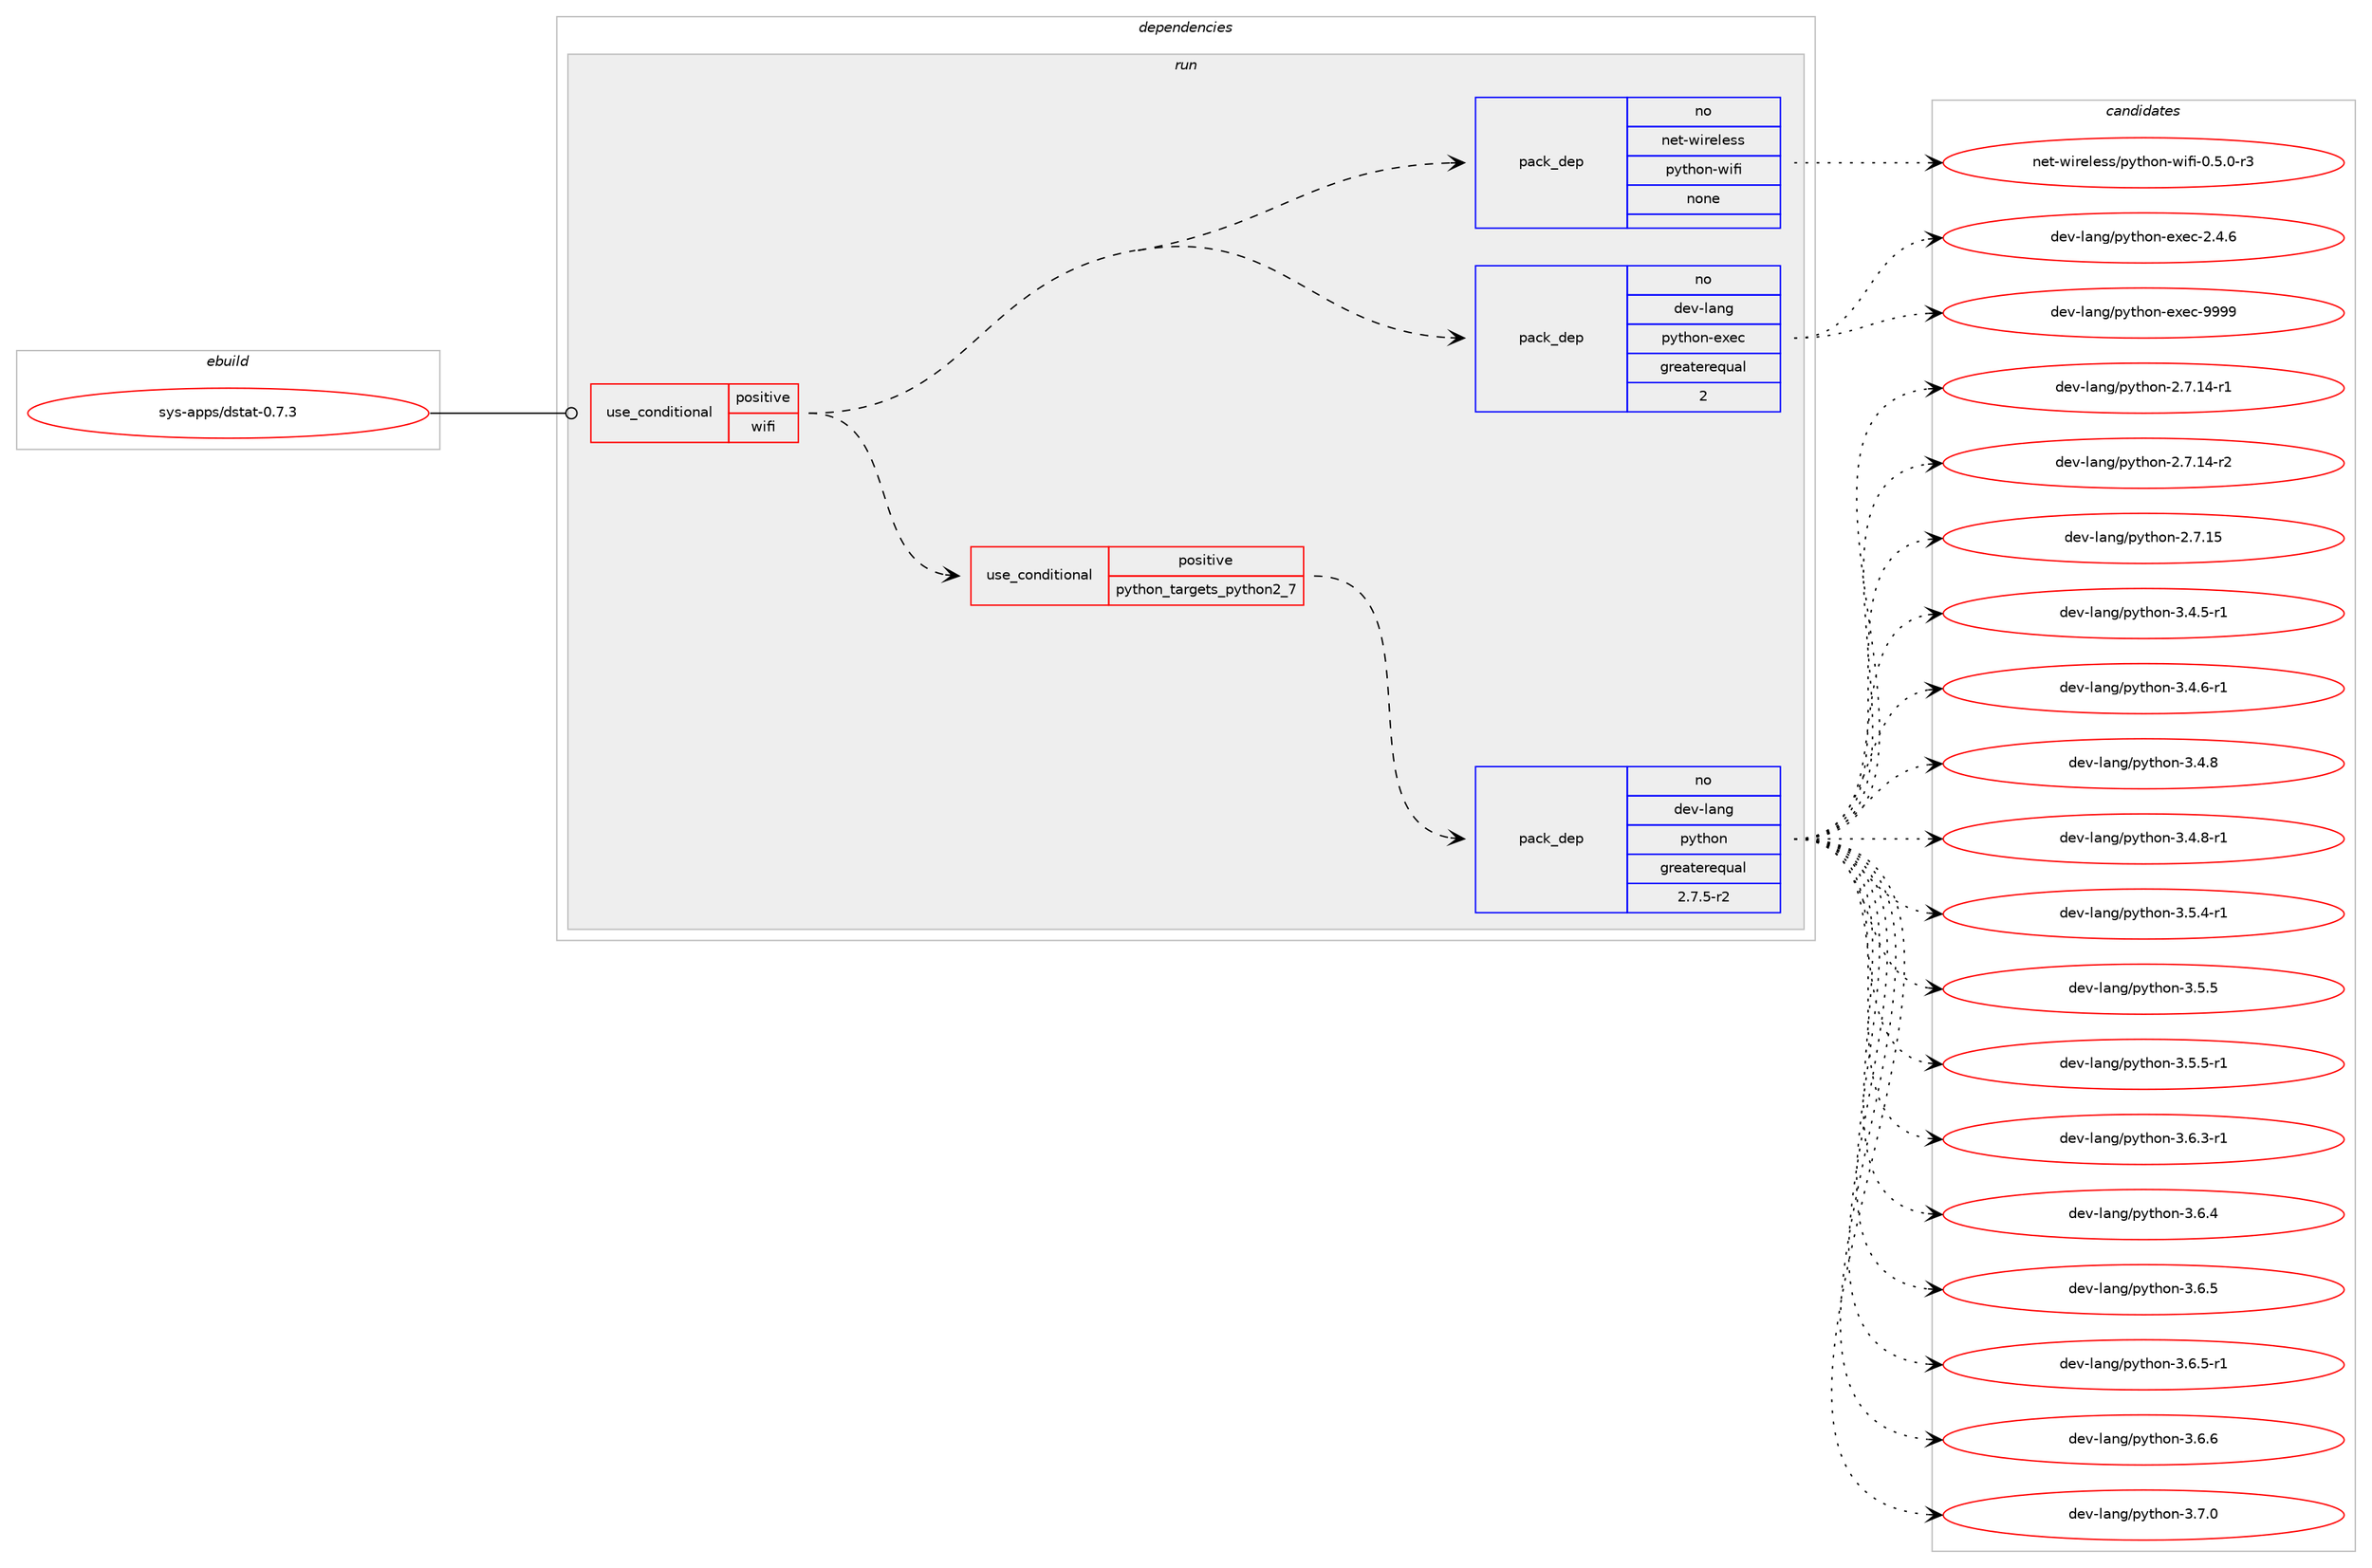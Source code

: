 digraph prolog {

# *************
# Graph options
# *************

newrank=true;
concentrate=true;
compound=true;
graph [rankdir=LR,fontname=Helvetica,fontsize=10,ranksep=1.5];#, ranksep=2.5, nodesep=0.2];
edge  [arrowhead=vee];
node  [fontname=Helvetica,fontsize=10];

# **********
# The ebuild
# **********

subgraph cluster_leftcol {
color=gray;
rank=same;
label=<<i>ebuild</i>>;
id [label="sys-apps/dstat-0.7.3", color=red, width=4, href="../sys-apps/dstat-0.7.3.svg"];
}

# ****************
# The dependencies
# ****************

subgraph cluster_midcol {
color=gray;
label=<<i>dependencies</i>>;
subgraph cluster_compile {
fillcolor="#eeeeee";
style=filled;
label=<<i>compile</i>>;
}
subgraph cluster_compileandrun {
fillcolor="#eeeeee";
style=filled;
label=<<i>compile and run</i>>;
}
subgraph cluster_run {
fillcolor="#eeeeee";
style=filled;
label=<<i>run</i>>;
subgraph cond1002 {
dependency6171 [label=<<TABLE BORDER="0" CELLBORDER="1" CELLSPACING="0" CELLPADDING="4"><TR><TD ROWSPAN="3" CELLPADDING="10">use_conditional</TD></TR><TR><TD>positive</TD></TR><TR><TD>wifi</TD></TR></TABLE>>, shape=none, color=red];
subgraph cond1003 {
dependency6172 [label=<<TABLE BORDER="0" CELLBORDER="1" CELLSPACING="0" CELLPADDING="4"><TR><TD ROWSPAN="3" CELLPADDING="10">use_conditional</TD></TR><TR><TD>positive</TD></TR><TR><TD>python_targets_python2_7</TD></TR></TABLE>>, shape=none, color=red];
subgraph pack5013 {
dependency6173 [label=<<TABLE BORDER="0" CELLBORDER="1" CELLSPACING="0" CELLPADDING="4" WIDTH="220"><TR><TD ROWSPAN="6" CELLPADDING="30">pack_dep</TD></TR><TR><TD WIDTH="110">no</TD></TR><TR><TD>dev-lang</TD></TR><TR><TD>python</TD></TR><TR><TD>greaterequal</TD></TR><TR><TD>2.7.5-r2</TD></TR></TABLE>>, shape=none, color=blue];
}
dependency6172:e -> dependency6173:w [weight=20,style="dashed",arrowhead="vee"];
}
dependency6171:e -> dependency6172:w [weight=20,style="dashed",arrowhead="vee"];
subgraph pack5014 {
dependency6174 [label=<<TABLE BORDER="0" CELLBORDER="1" CELLSPACING="0" CELLPADDING="4" WIDTH="220"><TR><TD ROWSPAN="6" CELLPADDING="30">pack_dep</TD></TR><TR><TD WIDTH="110">no</TD></TR><TR><TD>dev-lang</TD></TR><TR><TD>python-exec</TD></TR><TR><TD>greaterequal</TD></TR><TR><TD>2</TD></TR></TABLE>>, shape=none, color=blue];
}
dependency6171:e -> dependency6174:w [weight=20,style="dashed",arrowhead="vee"];
subgraph pack5015 {
dependency6175 [label=<<TABLE BORDER="0" CELLBORDER="1" CELLSPACING="0" CELLPADDING="4" WIDTH="220"><TR><TD ROWSPAN="6" CELLPADDING="30">pack_dep</TD></TR><TR><TD WIDTH="110">no</TD></TR><TR><TD>net-wireless</TD></TR><TR><TD>python-wifi</TD></TR><TR><TD>none</TD></TR><TR><TD></TD></TR></TABLE>>, shape=none, color=blue];
}
dependency6171:e -> dependency6175:w [weight=20,style="dashed",arrowhead="vee"];
}
id:e -> dependency6171:w [weight=20,style="solid",arrowhead="odot"];
}
}

# **************
# The candidates
# **************

subgraph cluster_choices {
rank=same;
color=gray;
label=<<i>candidates</i>>;

subgraph choice5013 {
color=black;
nodesep=1;
choice100101118451089711010347112121116104111110455046554649524511449 [label="dev-lang/python-2.7.14-r1", color=red, width=4,href="../dev-lang/python-2.7.14-r1.svg"];
choice100101118451089711010347112121116104111110455046554649524511450 [label="dev-lang/python-2.7.14-r2", color=red, width=4,href="../dev-lang/python-2.7.14-r2.svg"];
choice10010111845108971101034711212111610411111045504655464953 [label="dev-lang/python-2.7.15", color=red, width=4,href="../dev-lang/python-2.7.15.svg"];
choice1001011184510897110103471121211161041111104551465246534511449 [label="dev-lang/python-3.4.5-r1", color=red, width=4,href="../dev-lang/python-3.4.5-r1.svg"];
choice1001011184510897110103471121211161041111104551465246544511449 [label="dev-lang/python-3.4.6-r1", color=red, width=4,href="../dev-lang/python-3.4.6-r1.svg"];
choice100101118451089711010347112121116104111110455146524656 [label="dev-lang/python-3.4.8", color=red, width=4,href="../dev-lang/python-3.4.8.svg"];
choice1001011184510897110103471121211161041111104551465246564511449 [label="dev-lang/python-3.4.8-r1", color=red, width=4,href="../dev-lang/python-3.4.8-r1.svg"];
choice1001011184510897110103471121211161041111104551465346524511449 [label="dev-lang/python-3.5.4-r1", color=red, width=4,href="../dev-lang/python-3.5.4-r1.svg"];
choice100101118451089711010347112121116104111110455146534653 [label="dev-lang/python-3.5.5", color=red, width=4,href="../dev-lang/python-3.5.5.svg"];
choice1001011184510897110103471121211161041111104551465346534511449 [label="dev-lang/python-3.5.5-r1", color=red, width=4,href="../dev-lang/python-3.5.5-r1.svg"];
choice1001011184510897110103471121211161041111104551465446514511449 [label="dev-lang/python-3.6.3-r1", color=red, width=4,href="../dev-lang/python-3.6.3-r1.svg"];
choice100101118451089711010347112121116104111110455146544652 [label="dev-lang/python-3.6.4", color=red, width=4,href="../dev-lang/python-3.6.4.svg"];
choice100101118451089711010347112121116104111110455146544653 [label="dev-lang/python-3.6.5", color=red, width=4,href="../dev-lang/python-3.6.5.svg"];
choice1001011184510897110103471121211161041111104551465446534511449 [label="dev-lang/python-3.6.5-r1", color=red, width=4,href="../dev-lang/python-3.6.5-r1.svg"];
choice100101118451089711010347112121116104111110455146544654 [label="dev-lang/python-3.6.6", color=red, width=4,href="../dev-lang/python-3.6.6.svg"];
choice100101118451089711010347112121116104111110455146554648 [label="dev-lang/python-3.7.0", color=red, width=4,href="../dev-lang/python-3.7.0.svg"];
dependency6173:e -> choice100101118451089711010347112121116104111110455046554649524511449:w [style=dotted,weight="100"];
dependency6173:e -> choice100101118451089711010347112121116104111110455046554649524511450:w [style=dotted,weight="100"];
dependency6173:e -> choice10010111845108971101034711212111610411111045504655464953:w [style=dotted,weight="100"];
dependency6173:e -> choice1001011184510897110103471121211161041111104551465246534511449:w [style=dotted,weight="100"];
dependency6173:e -> choice1001011184510897110103471121211161041111104551465246544511449:w [style=dotted,weight="100"];
dependency6173:e -> choice100101118451089711010347112121116104111110455146524656:w [style=dotted,weight="100"];
dependency6173:e -> choice1001011184510897110103471121211161041111104551465246564511449:w [style=dotted,weight="100"];
dependency6173:e -> choice1001011184510897110103471121211161041111104551465346524511449:w [style=dotted,weight="100"];
dependency6173:e -> choice100101118451089711010347112121116104111110455146534653:w [style=dotted,weight="100"];
dependency6173:e -> choice1001011184510897110103471121211161041111104551465346534511449:w [style=dotted,weight="100"];
dependency6173:e -> choice1001011184510897110103471121211161041111104551465446514511449:w [style=dotted,weight="100"];
dependency6173:e -> choice100101118451089711010347112121116104111110455146544652:w [style=dotted,weight="100"];
dependency6173:e -> choice100101118451089711010347112121116104111110455146544653:w [style=dotted,weight="100"];
dependency6173:e -> choice1001011184510897110103471121211161041111104551465446534511449:w [style=dotted,weight="100"];
dependency6173:e -> choice100101118451089711010347112121116104111110455146544654:w [style=dotted,weight="100"];
dependency6173:e -> choice100101118451089711010347112121116104111110455146554648:w [style=dotted,weight="100"];
}
subgraph choice5014 {
color=black;
nodesep=1;
choice1001011184510897110103471121211161041111104510112010199455046524654 [label="dev-lang/python-exec-2.4.6", color=red, width=4,href="../dev-lang/python-exec-2.4.6.svg"];
choice10010111845108971101034711212111610411111045101120101994557575757 [label="dev-lang/python-exec-9999", color=red, width=4,href="../dev-lang/python-exec-9999.svg"];
dependency6174:e -> choice1001011184510897110103471121211161041111104510112010199455046524654:w [style=dotted,weight="100"];
dependency6174:e -> choice10010111845108971101034711212111610411111045101120101994557575757:w [style=dotted,weight="100"];
}
subgraph choice5015 {
color=black;
nodesep=1;
choice1101011164511910511410110810111511547112121116104111110451191051021054548465346484511451 [label="net-wireless/python-wifi-0.5.0-r3", color=red, width=4,href="../net-wireless/python-wifi-0.5.0-r3.svg"];
dependency6175:e -> choice1101011164511910511410110810111511547112121116104111110451191051021054548465346484511451:w [style=dotted,weight="100"];
}
}

}
